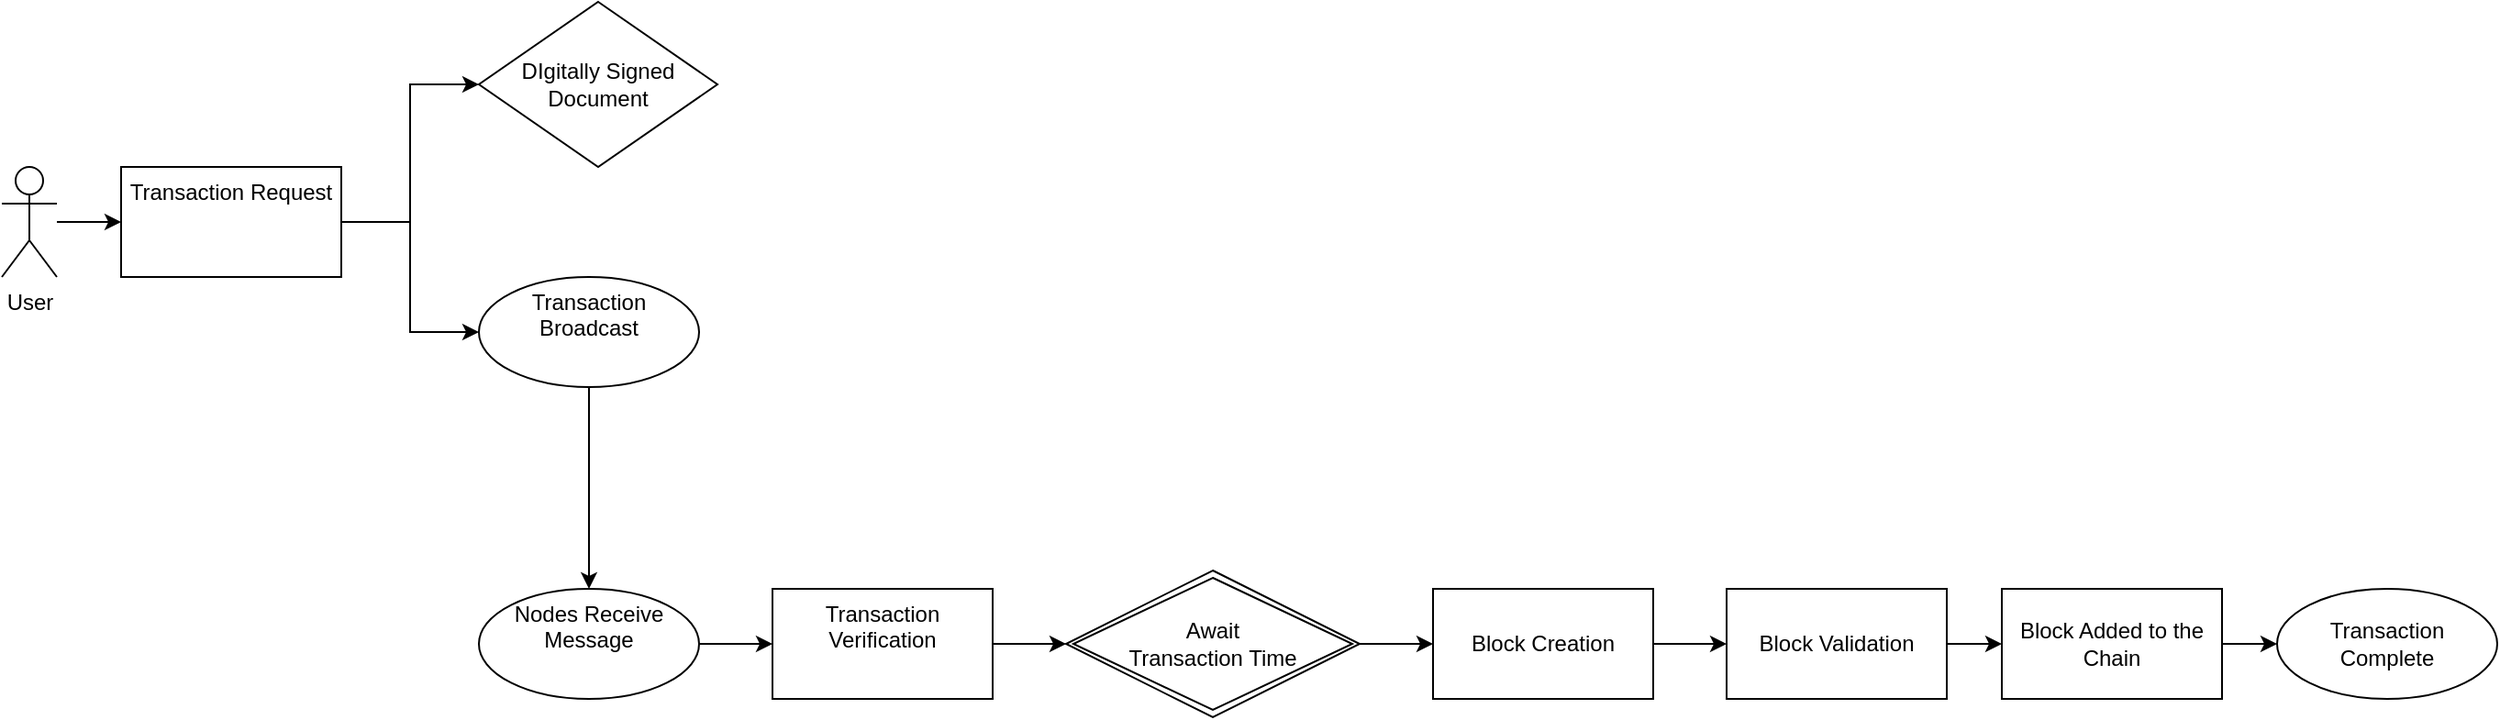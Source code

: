 <mxfile version="15.7.4" type="github">
  <diagram id="X1jKstU6HtwFh5sBtJ2j" name="Page-1">
    <mxGraphModel dx="1673" dy="934" grid="1" gridSize="10" guides="1" tooltips="1" connect="1" arrows="1" fold="1" page="1" pageScale="1" pageWidth="850" pageHeight="1100" math="0" shadow="0">
      <root>
        <mxCell id="0" />
        <mxCell id="1" parent="0" />
        <mxCell id="Tqxd-IAycwRH-xhvut5F-3" value="" style="edgeStyle=orthogonalEdgeStyle;rounded=0;orthogonalLoop=1;jettySize=auto;html=1;" edge="1" parent="1" source="Tqxd-IAycwRH-xhvut5F-1" target="Tqxd-IAycwRH-xhvut5F-2">
          <mxGeometry relative="1" as="geometry" />
        </mxCell>
        <mxCell id="Tqxd-IAycwRH-xhvut5F-1" value="User" style="shape=umlActor;verticalLabelPosition=bottom;verticalAlign=top;html=1;outlineConnect=0;" vertex="1" parent="1">
          <mxGeometry x="90" y="590" width="30" height="60" as="geometry" />
        </mxCell>
        <mxCell id="Tqxd-IAycwRH-xhvut5F-5" value="" style="edgeStyle=orthogonalEdgeStyle;rounded=0;orthogonalLoop=1;jettySize=auto;html=1;" edge="1" parent="1" source="Tqxd-IAycwRH-xhvut5F-2" target="Tqxd-IAycwRH-xhvut5F-4">
          <mxGeometry relative="1" as="geometry" />
        </mxCell>
        <mxCell id="Tqxd-IAycwRH-xhvut5F-2" value="Transaction Request" style="whiteSpace=wrap;html=1;verticalAlign=top;" vertex="1" parent="1">
          <mxGeometry x="155" y="590" width="120" height="60" as="geometry" />
        </mxCell>
        <mxCell id="Tqxd-IAycwRH-xhvut5F-9" value="" style="edgeStyle=orthogonalEdgeStyle;rounded=0;orthogonalLoop=1;jettySize=auto;html=1;" edge="1" parent="1" source="Tqxd-IAycwRH-xhvut5F-4" target="Tqxd-IAycwRH-xhvut5F-8">
          <mxGeometry relative="1" as="geometry" />
        </mxCell>
        <mxCell id="Tqxd-IAycwRH-xhvut5F-4" value="Transaction Broadcast" style="ellipse;whiteSpace=wrap;html=1;verticalAlign=top;" vertex="1" parent="1">
          <mxGeometry x="350" y="650" width="120" height="60" as="geometry" />
        </mxCell>
        <mxCell id="Tqxd-IAycwRH-xhvut5F-6" value="DIgitally Signed Document" style="rhombus;whiteSpace=wrap;html=1;" vertex="1" parent="1">
          <mxGeometry x="350" y="500" width="130" height="90" as="geometry" />
        </mxCell>
        <mxCell id="Tqxd-IAycwRH-xhvut5F-7" value="" style="edgeStyle=orthogonalEdgeStyle;rounded=0;orthogonalLoop=1;jettySize=auto;html=1;exitX=1;exitY=0.5;exitDx=0;exitDy=0;entryX=0;entryY=0.5;entryDx=0;entryDy=0;" edge="1" parent="1" source="Tqxd-IAycwRH-xhvut5F-2" target="Tqxd-IAycwRH-xhvut5F-6">
          <mxGeometry relative="1" as="geometry">
            <mxPoint x="285" y="630" as="sourcePoint" />
            <mxPoint x="360" y="690" as="targetPoint" />
          </mxGeometry>
        </mxCell>
        <mxCell id="Tqxd-IAycwRH-xhvut5F-11" value="" style="edgeStyle=orthogonalEdgeStyle;rounded=0;orthogonalLoop=1;jettySize=auto;html=1;" edge="1" parent="1" source="Tqxd-IAycwRH-xhvut5F-8" target="Tqxd-IAycwRH-xhvut5F-10">
          <mxGeometry relative="1" as="geometry" />
        </mxCell>
        <mxCell id="Tqxd-IAycwRH-xhvut5F-8" value="Nodes Receive Message" style="ellipse;whiteSpace=wrap;html=1;verticalAlign=top;" vertex="1" parent="1">
          <mxGeometry x="350" y="820" width="120" height="60" as="geometry" />
        </mxCell>
        <mxCell id="Tqxd-IAycwRH-xhvut5F-15" value="" style="edgeStyle=orthogonalEdgeStyle;rounded=0;orthogonalLoop=1;jettySize=auto;html=1;fontSize=10;entryX=0;entryY=0.5;entryDx=0;entryDy=0;" edge="1" parent="1" source="Tqxd-IAycwRH-xhvut5F-10" target="Tqxd-IAycwRH-xhvut5F-16">
          <mxGeometry relative="1" as="geometry">
            <mxPoint x="810" y="850" as="targetPoint" />
          </mxGeometry>
        </mxCell>
        <mxCell id="Tqxd-IAycwRH-xhvut5F-10" value="Transaction&lt;br&gt;Verification" style="whiteSpace=wrap;html=1;verticalAlign=top;" vertex="1" parent="1">
          <mxGeometry x="510" y="820" width="120" height="60" as="geometry" />
        </mxCell>
        <mxCell id="Tqxd-IAycwRH-xhvut5F-18" value="" style="edgeStyle=orthogonalEdgeStyle;rounded=0;orthogonalLoop=1;jettySize=auto;html=1;fontSize=12;" edge="1" parent="1" source="Tqxd-IAycwRH-xhvut5F-16" target="Tqxd-IAycwRH-xhvut5F-17">
          <mxGeometry relative="1" as="geometry" />
        </mxCell>
        <mxCell id="Tqxd-IAycwRH-xhvut5F-16" value="&lt;font style=&quot;font-size: 12px&quot;&gt;Await &lt;br&gt;Transaction Time&lt;/font&gt;" style="shape=rhombus;double=1;perimeter=rhombusPerimeter;whiteSpace=wrap;html=1;align=center;fontSize=10;" vertex="1" parent="1">
          <mxGeometry x="670" y="810" width="160" height="80" as="geometry" />
        </mxCell>
        <mxCell id="Tqxd-IAycwRH-xhvut5F-20" value="" style="edgeStyle=orthogonalEdgeStyle;rounded=0;orthogonalLoop=1;jettySize=auto;html=1;fontSize=12;" edge="1" parent="1" source="Tqxd-IAycwRH-xhvut5F-17" target="Tqxd-IAycwRH-xhvut5F-19">
          <mxGeometry relative="1" as="geometry" />
        </mxCell>
        <mxCell id="Tqxd-IAycwRH-xhvut5F-17" value="&lt;font style=&quot;font-size: 12px&quot;&gt;Block Creation&lt;/font&gt;" style="whiteSpace=wrap;html=1;fontSize=10;" vertex="1" parent="1">
          <mxGeometry x="870" y="820" width="120" height="60" as="geometry" />
        </mxCell>
        <mxCell id="Tqxd-IAycwRH-xhvut5F-22" value="" style="edgeStyle=orthogonalEdgeStyle;rounded=0;orthogonalLoop=1;jettySize=auto;html=1;fontSize=12;" edge="1" parent="1" source="Tqxd-IAycwRH-xhvut5F-19" target="Tqxd-IAycwRH-xhvut5F-21">
          <mxGeometry relative="1" as="geometry" />
        </mxCell>
        <mxCell id="Tqxd-IAycwRH-xhvut5F-19" value="&lt;font style=&quot;font-size: 12px&quot;&gt;Block Validation&lt;/font&gt;" style="whiteSpace=wrap;html=1;fontSize=10;" vertex="1" parent="1">
          <mxGeometry x="1030" y="820" width="120" height="60" as="geometry" />
        </mxCell>
        <mxCell id="Tqxd-IAycwRH-xhvut5F-24" value="" style="edgeStyle=orthogonalEdgeStyle;rounded=0;orthogonalLoop=1;jettySize=auto;html=1;fontSize=12;" edge="1" parent="1" source="Tqxd-IAycwRH-xhvut5F-21" target="Tqxd-IAycwRH-xhvut5F-23">
          <mxGeometry relative="1" as="geometry" />
        </mxCell>
        <mxCell id="Tqxd-IAycwRH-xhvut5F-21" value="&lt;font style=&quot;font-size: 12px&quot;&gt;Block Added to the Chain&lt;/font&gt;" style="whiteSpace=wrap;html=1;fontSize=10;" vertex="1" parent="1">
          <mxGeometry x="1180" y="820" width="120" height="60" as="geometry" />
        </mxCell>
        <mxCell id="Tqxd-IAycwRH-xhvut5F-23" value="&lt;font style=&quot;font-size: 12px&quot;&gt;Transaction &lt;br&gt;Complete&lt;/font&gt;" style="ellipse;whiteSpace=wrap;html=1;fontSize=10;" vertex="1" parent="1">
          <mxGeometry x="1330" y="820" width="120" height="60" as="geometry" />
        </mxCell>
      </root>
    </mxGraphModel>
  </diagram>
</mxfile>
